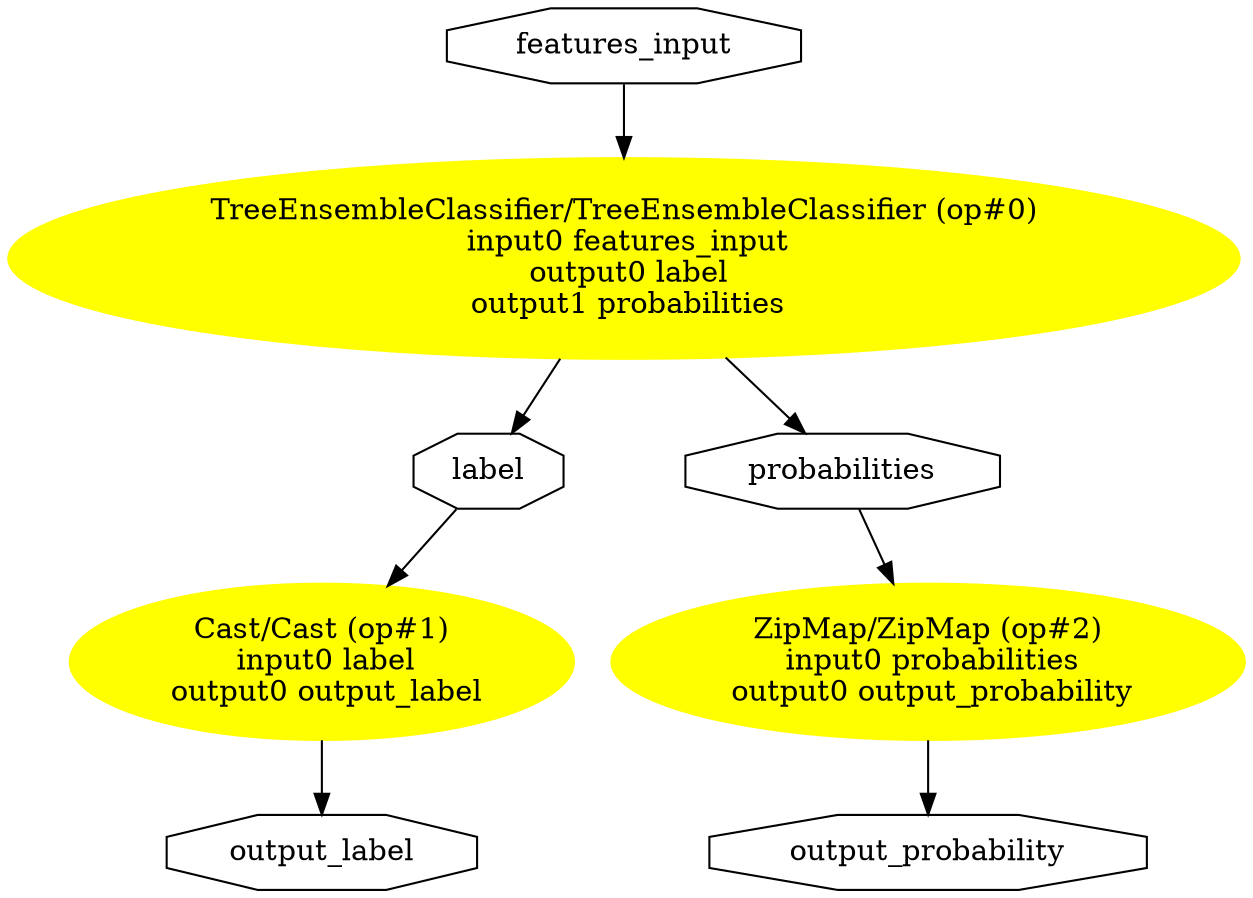 digraph rf_champion {
	graph [bb="0,0,593.6,423.12",
		rankdir=TB
	];
	node [label="\N"];
	"TreeEnsembleClassifier/TreeEnsembleClassifier (op#0)\n input0 features_input\n output0 label\n output1 probabilities"	 [URL="javascript:alert('')",
		color=yellow,
		fillcolor=yellow,
		height=1.3356,
		pos="295.57,303.04",
		style=filled,
		width=8.2103];
	label0	 [height=0.5,
		label=label,
		pos="231.57,200.95",
		shape=octagon,
		width=0.99661];
	"TreeEnsembleClassifier/TreeEnsembleClassifier (op#0)\n input0 features_input\n output0 label\n output1 probabilities" -> label0	 [pos="e,242.89,219.01 265.44,254.98 259.54,245.57 253.55,236.01 248.28,227.61"];
	probabilities0	 [height=0.5,
		label=probabilities,
		pos="400.57,200.95",
		shape=octagon,
		width=2.0909];
	"TreeEnsembleClassifier/TreeEnsembleClassifier (op#0)\n input0 features_input\n output0 label\n output1 probabilities" -> probabilities0	 [pos="e,382.01,219 344.38,255.58 354.84,245.41 365.5,235.05 374.68,226.13"];
	features_input0	 [height=0.5,
		label=features_input,
		pos="295.57,405.12",
		shape=octagon,
		width=2.3645];
	features_input0 -> "TreeEnsembleClassifier/TreeEnsembleClassifier (op#0)\n input0 features_input\n output0 label\n output1 probabilities"	 [pos="e,295.57,351.36 295.57,386.87 295.57,379.54 295.57,370.65 295.57,361.43"];
	"Cast/Cast (op#1)\n input0 label\n output0 output_label"	 [URL="javascript:alert('')",
		color=yellow,
		fillcolor=yellow,
		height=1.041,
		pos="150.57,109.48",
		style=filled,
		width=3.3588];
	label0 -> "Cast/Cast (op#1)\n input0 label\n output0 output_label"	 [pos="e,182.9,145.99 215.95,183.32 208.41,174.79 198.98,164.15 189.65,153.61"];
	"ZipMap/ZipMap (op#2)\n input0 probabilities\n output0 output_probability"	 [URL="javascript:alert('')",
		color=yellow,
		fillcolor=yellow,
		height=1.041,
		pos="441.57,109.48",
		style=filled,
		width=4.223];
	probabilities0 -> "ZipMap/ZipMap (op#2)\n input0 probabilities\n output0 output_probability"	 [pos="e,424.84,146.81 408.67,182.88 412.17,175.07 416.45,165.53 420.74,155.95"];
	output_label0	 [height=0.5,
		label=output_label,
		pos="150.57,18",
		shape=octagon,
		width=2.0714];
	"Cast/Cast (op#1)\n input0 label\n output0 output_label" -> output_label0	 [pos="e,150.57,36.395 150.57,71.741 150.57,63.35 150.57,54.588 150.57,46.633"];
	output_probability0	 [height=0.5,
		label=output_probability,
		pos="441.57,18",
		shape=octagon,
		width=2.9117];
	"ZipMap/ZipMap (op#2)\n input0 probabilities\n output0 output_probability" -> output_probability0	 [pos="e,441.57,36.395 441.57,71.741 441.57,63.35 441.57,54.588 441.57,46.633"];
}
